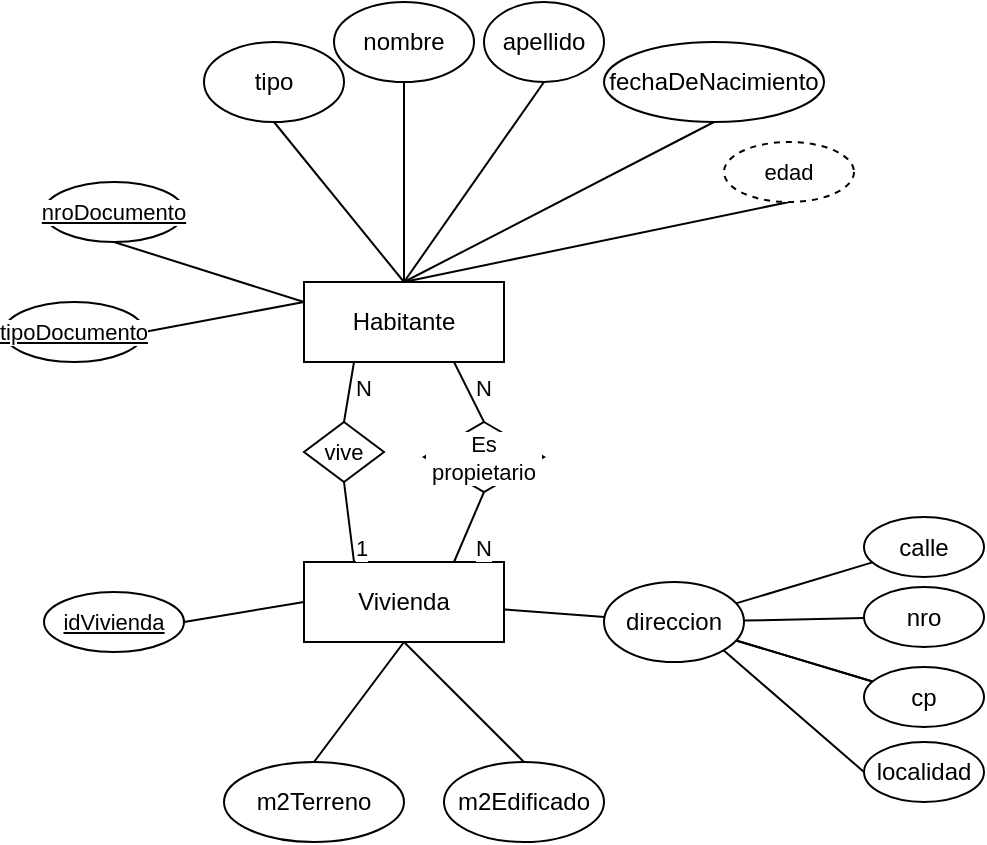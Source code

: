 <mxfile version="28.2.3">
  <diagram name="Página-1" id="cnIFtuz8EK1eXhaaNWIq">
    <mxGraphModel dx="1932" dy="473" grid="1" gridSize="10" guides="1" tooltips="1" connect="1" arrows="1" fold="1" page="1" pageScale="1" pageWidth="827" pageHeight="1169" math="0" shadow="0">
      <root>
        <mxCell id="0" />
        <mxCell id="1" parent="0" />
        <mxCell id="kZis7W0_5P2IjQaN0d2r-11" style="edgeStyle=none;shape=connector;rounded=0;orthogonalLoop=1;jettySize=auto;html=1;exitX=0.5;exitY=0;exitDx=0;exitDy=0;entryX=0.5;entryY=1;entryDx=0;entryDy=0;strokeColor=default;align=center;verticalAlign=middle;fontFamily=Helvetica;fontSize=11;fontColor=default;labelBackgroundColor=default;endArrow=none;" edge="1" parent="1" source="kZis7W0_5P2IjQaN0d2r-2" target="kZis7W0_5P2IjQaN0d2r-10">
          <mxGeometry relative="1" as="geometry" />
        </mxCell>
        <mxCell id="kZis7W0_5P2IjQaN0d2r-41" style="edgeStyle=none;shape=connector;rounded=0;orthogonalLoop=1;jettySize=auto;html=1;exitX=0.5;exitY=1;exitDx=0;exitDy=0;entryX=0.25;entryY=0;entryDx=0;entryDy=0;strokeColor=default;align=center;verticalAlign=middle;fontFamily=Helvetica;fontSize=11;fontColor=default;labelBackgroundColor=default;endArrow=none;" edge="1" parent="1" source="kZis7W0_5P2IjQaN0d2r-43" target="kZis7W0_5P2IjQaN0d2r-19">
          <mxGeometry relative="1" as="geometry" />
        </mxCell>
        <mxCell id="kZis7W0_5P2IjQaN0d2r-42" style="edgeStyle=none;shape=connector;rounded=0;orthogonalLoop=1;jettySize=auto;html=1;exitX=0.5;exitY=1;exitDx=0;exitDy=0;entryX=0.75;entryY=0;entryDx=0;entryDy=0;strokeColor=default;align=center;verticalAlign=middle;fontFamily=Helvetica;fontSize=11;fontColor=default;labelBackgroundColor=default;endArrow=none;" edge="1" parent="1" source="kZis7W0_5P2IjQaN0d2r-45" target="kZis7W0_5P2IjQaN0d2r-19">
          <mxGeometry relative="1" as="geometry" />
        </mxCell>
        <mxCell id="kZis7W0_5P2IjQaN0d2r-2" value="Habitante" style="whiteSpace=wrap;html=1;align=center;" vertex="1" parent="1">
          <mxGeometry x="110" y="180" width="100" height="40" as="geometry" />
        </mxCell>
        <mxCell id="kZis7W0_5P2IjQaN0d2r-6" style="edgeStyle=none;shape=connector;rounded=0;orthogonalLoop=1;jettySize=auto;html=1;exitX=0.5;exitY=1;exitDx=0;exitDy=0;entryX=0.5;entryY=0;entryDx=0;entryDy=0;strokeColor=default;align=center;verticalAlign=middle;fontFamily=Helvetica;fontSize=11;fontColor=default;labelBackgroundColor=default;endArrow=none;" edge="1" parent="1" source="kZis7W0_5P2IjQaN0d2r-3" target="kZis7W0_5P2IjQaN0d2r-2">
          <mxGeometry relative="1" as="geometry" />
        </mxCell>
        <mxCell id="kZis7W0_5P2IjQaN0d2r-3" value="tipo" style="ellipse;whiteSpace=wrap;html=1;align=center;" vertex="1" parent="1">
          <mxGeometry x="60" y="60" width="70" height="40" as="geometry" />
        </mxCell>
        <mxCell id="kZis7W0_5P2IjQaN0d2r-9" style="edgeStyle=none;shape=connector;rounded=0;orthogonalLoop=1;jettySize=auto;html=1;exitX=0.5;exitY=1;exitDx=0;exitDy=0;entryX=0;entryY=0.25;entryDx=0;entryDy=0;strokeColor=default;align=center;verticalAlign=middle;fontFamily=Helvetica;fontSize=11;fontColor=default;labelBackgroundColor=default;endArrow=none;" edge="1" parent="1" source="kZis7W0_5P2IjQaN0d2r-7" target="kZis7W0_5P2IjQaN0d2r-2">
          <mxGeometry relative="1" as="geometry" />
        </mxCell>
        <mxCell id="kZis7W0_5P2IjQaN0d2r-7" value="nroDocumento" style="ellipse;whiteSpace=wrap;html=1;align=center;fontStyle=4;fontFamily=Helvetica;fontSize=11;fontColor=default;labelBackgroundColor=default;" vertex="1" parent="1">
          <mxGeometry x="-20" y="130" width="70" height="30" as="geometry" />
        </mxCell>
        <mxCell id="kZis7W0_5P2IjQaN0d2r-10" value="nombre" style="ellipse;whiteSpace=wrap;html=1;align=center;" vertex="1" parent="1">
          <mxGeometry x="125" y="40" width="70" height="40" as="geometry" />
        </mxCell>
        <mxCell id="kZis7W0_5P2IjQaN0d2r-13" style="edgeStyle=none;shape=connector;rounded=0;orthogonalLoop=1;jettySize=auto;html=1;exitX=0.5;exitY=1;exitDx=0;exitDy=0;entryX=0.5;entryY=0;entryDx=0;entryDy=0;strokeColor=default;align=center;verticalAlign=middle;fontFamily=Helvetica;fontSize=11;fontColor=default;labelBackgroundColor=default;endArrow=none;" edge="1" parent="1" source="kZis7W0_5P2IjQaN0d2r-12" target="kZis7W0_5P2IjQaN0d2r-2">
          <mxGeometry relative="1" as="geometry" />
        </mxCell>
        <mxCell id="kZis7W0_5P2IjQaN0d2r-12" value="edad" style="ellipse;whiteSpace=wrap;html=1;align=center;dashed=1;fontFamily=Helvetica;fontSize=11;fontColor=default;labelBackgroundColor=default;" vertex="1" parent="1">
          <mxGeometry x="320" y="110" width="65" height="30" as="geometry" />
        </mxCell>
        <mxCell id="kZis7W0_5P2IjQaN0d2r-16" style="edgeStyle=none;shape=connector;rounded=0;orthogonalLoop=1;jettySize=auto;html=1;exitX=0.5;exitY=1;exitDx=0;exitDy=0;strokeColor=default;align=center;verticalAlign=middle;fontFamily=Helvetica;fontSize=11;fontColor=default;labelBackgroundColor=default;endArrow=none;" edge="1" parent="1" source="kZis7W0_5P2IjQaN0d2r-15">
          <mxGeometry relative="1" as="geometry">
            <mxPoint x="160" y="180" as="targetPoint" />
          </mxGeometry>
        </mxCell>
        <mxCell id="kZis7W0_5P2IjQaN0d2r-15" value="fechaDeNacimiento" style="ellipse;whiteSpace=wrap;html=1;align=center;" vertex="1" parent="1">
          <mxGeometry x="260" y="60" width="110" height="40" as="geometry" />
        </mxCell>
        <mxCell id="kZis7W0_5P2IjQaN0d2r-18" style="edgeStyle=none;shape=connector;rounded=0;orthogonalLoop=1;jettySize=auto;html=1;exitX=0.5;exitY=1;exitDx=0;exitDy=0;strokeColor=default;align=center;verticalAlign=middle;fontFamily=Helvetica;fontSize=11;fontColor=default;labelBackgroundColor=default;endArrow=none;" edge="1" parent="1" source="kZis7W0_5P2IjQaN0d2r-17">
          <mxGeometry relative="1" as="geometry">
            <mxPoint x="160" y="180" as="targetPoint" />
          </mxGeometry>
        </mxCell>
        <mxCell id="kZis7W0_5P2IjQaN0d2r-17" value="apellido" style="ellipse;whiteSpace=wrap;html=1;align=center;" vertex="1" parent="1">
          <mxGeometry x="200" y="40" width="60" height="40" as="geometry" />
        </mxCell>
        <mxCell id="kZis7W0_5P2IjQaN0d2r-38" style="edgeStyle=none;shape=connector;rounded=0;orthogonalLoop=1;jettySize=auto;html=1;exitX=0.5;exitY=1;exitDx=0;exitDy=0;entryX=0.5;entryY=0;entryDx=0;entryDy=0;strokeColor=default;align=center;verticalAlign=middle;fontFamily=Helvetica;fontSize=11;fontColor=default;labelBackgroundColor=default;endArrow=none;" edge="1" parent="1" source="kZis7W0_5P2IjQaN0d2r-19" target="kZis7W0_5P2IjQaN0d2r-37">
          <mxGeometry relative="1" as="geometry" />
        </mxCell>
        <mxCell id="kZis7W0_5P2IjQaN0d2r-19" value="Vivienda" style="whiteSpace=wrap;html=1;align=center;" vertex="1" parent="1">
          <mxGeometry x="110" y="320" width="100" height="40" as="geometry" />
        </mxCell>
        <mxCell id="kZis7W0_5P2IjQaN0d2r-23" value="" style="edgeStyle=none;shape=connector;rounded=0;orthogonalLoop=1;jettySize=auto;html=1;strokeColor=default;align=center;verticalAlign=middle;fontFamily=Helvetica;fontSize=11;fontColor=default;labelBackgroundColor=default;endArrow=none;" edge="1" parent="1" source="kZis7W0_5P2IjQaN0d2r-22" target="kZis7W0_5P2IjQaN0d2r-19">
          <mxGeometry relative="1" as="geometry" />
        </mxCell>
        <mxCell id="kZis7W0_5P2IjQaN0d2r-27" value="" style="edgeStyle=none;shape=connector;rounded=0;orthogonalLoop=1;jettySize=auto;html=1;strokeColor=default;align=center;verticalAlign=middle;fontFamily=Helvetica;fontSize=11;fontColor=default;labelBackgroundColor=default;endArrow=none;" edge="1" parent="1" source="kZis7W0_5P2IjQaN0d2r-22" target="kZis7W0_5P2IjQaN0d2r-26">
          <mxGeometry relative="1" as="geometry" />
        </mxCell>
        <mxCell id="kZis7W0_5P2IjQaN0d2r-28" value="" style="edgeStyle=none;shape=connector;rounded=0;orthogonalLoop=1;jettySize=auto;html=1;strokeColor=default;align=center;verticalAlign=middle;fontFamily=Helvetica;fontSize=11;fontColor=default;labelBackgroundColor=default;endArrow=none;" edge="1" parent="1" source="kZis7W0_5P2IjQaN0d2r-22" target="kZis7W0_5P2IjQaN0d2r-26">
          <mxGeometry relative="1" as="geometry" />
        </mxCell>
        <mxCell id="kZis7W0_5P2IjQaN0d2r-58" style="edgeStyle=none;shape=connector;rounded=0;orthogonalLoop=1;jettySize=auto;html=1;exitX=1;exitY=1;exitDx=0;exitDy=0;entryX=0;entryY=0.5;entryDx=0;entryDy=0;strokeColor=default;align=center;verticalAlign=middle;fontFamily=Helvetica;fontSize=11;fontColor=default;labelBackgroundColor=default;endArrow=none;" edge="1" parent="1" source="kZis7W0_5P2IjQaN0d2r-22" target="kZis7W0_5P2IjQaN0d2r-57">
          <mxGeometry relative="1" as="geometry" />
        </mxCell>
        <mxCell id="kZis7W0_5P2IjQaN0d2r-22" value="direccion" style="ellipse;whiteSpace=wrap;html=1;align=center;" vertex="1" parent="1">
          <mxGeometry x="260" y="330" width="70" height="40" as="geometry" />
        </mxCell>
        <mxCell id="kZis7W0_5P2IjQaN0d2r-31" value="" style="edgeStyle=none;shape=connector;rounded=0;orthogonalLoop=1;jettySize=auto;html=1;strokeColor=default;align=center;verticalAlign=middle;fontFamily=Helvetica;fontSize=11;fontColor=default;labelBackgroundColor=default;endArrow=none;" edge="1" parent="1" source="kZis7W0_5P2IjQaN0d2r-24" target="kZis7W0_5P2IjQaN0d2r-22">
          <mxGeometry relative="1" as="geometry" />
        </mxCell>
        <mxCell id="kZis7W0_5P2IjQaN0d2r-24" value="calle" style="ellipse;whiteSpace=wrap;html=1;align=center;" vertex="1" parent="1">
          <mxGeometry x="390" y="297.5" width="60" height="30" as="geometry" />
        </mxCell>
        <mxCell id="kZis7W0_5P2IjQaN0d2r-30" value="" style="edgeStyle=none;shape=connector;rounded=0;orthogonalLoop=1;jettySize=auto;html=1;strokeColor=default;align=center;verticalAlign=middle;fontFamily=Helvetica;fontSize=11;fontColor=default;labelBackgroundColor=default;endArrow=none;" edge="1" parent="1" source="kZis7W0_5P2IjQaN0d2r-25" target="kZis7W0_5P2IjQaN0d2r-22">
          <mxGeometry relative="1" as="geometry" />
        </mxCell>
        <mxCell id="kZis7W0_5P2IjQaN0d2r-25" value="nro" style="ellipse;whiteSpace=wrap;html=1;align=center;" vertex="1" parent="1">
          <mxGeometry x="390" y="332.5" width="60" height="30" as="geometry" />
        </mxCell>
        <mxCell id="kZis7W0_5P2IjQaN0d2r-26" value="cp" style="ellipse;whiteSpace=wrap;html=1;align=center;" vertex="1" parent="1">
          <mxGeometry x="390" y="372.5" width="60" height="30" as="geometry" />
        </mxCell>
        <mxCell id="kZis7W0_5P2IjQaN0d2r-34" style="edgeStyle=none;shape=connector;rounded=0;orthogonalLoop=1;jettySize=auto;html=1;exitX=0.5;exitY=0;exitDx=0;exitDy=0;entryX=0.5;entryY=1;entryDx=0;entryDy=0;strokeColor=default;align=center;verticalAlign=middle;fontFamily=Helvetica;fontSize=11;fontColor=default;labelBackgroundColor=default;endArrow=none;" edge="1" parent="1" source="kZis7W0_5P2IjQaN0d2r-33" target="kZis7W0_5P2IjQaN0d2r-19">
          <mxGeometry relative="1" as="geometry" />
        </mxCell>
        <mxCell id="kZis7W0_5P2IjQaN0d2r-33" value="m2Terreno" style="ellipse;whiteSpace=wrap;html=1;align=center;" vertex="1" parent="1">
          <mxGeometry x="70" y="420" width="90" height="40" as="geometry" />
        </mxCell>
        <mxCell id="kZis7W0_5P2IjQaN0d2r-37" value="m2Edificado" style="ellipse;whiteSpace=wrap;html=1;align=center;" vertex="1" parent="1">
          <mxGeometry x="180" y="420" width="80" height="40" as="geometry" />
        </mxCell>
        <mxCell id="kZis7W0_5P2IjQaN0d2r-39" style="edgeStyle=none;shape=connector;rounded=0;orthogonalLoop=1;jettySize=auto;html=1;exitX=0;exitY=0.5;exitDx=0;exitDy=0;strokeColor=default;align=center;verticalAlign=middle;fontFamily=Helvetica;fontSize=11;fontColor=default;labelBackgroundColor=default;endArrow=none;" edge="1" parent="1" source="kZis7W0_5P2IjQaN0d2r-37" target="kZis7W0_5P2IjQaN0d2r-37">
          <mxGeometry relative="1" as="geometry" />
        </mxCell>
        <mxCell id="kZis7W0_5P2IjQaN0d2r-46" value="" style="edgeStyle=none;shape=connector;rounded=0;orthogonalLoop=1;jettySize=auto;html=1;exitX=0.75;exitY=1;exitDx=0;exitDy=0;entryX=0.5;entryY=0;entryDx=0;entryDy=0;strokeColor=default;align=center;verticalAlign=middle;fontFamily=Helvetica;fontSize=11;fontColor=default;labelBackgroundColor=default;endArrow=none;" edge="1" parent="1" source="kZis7W0_5P2IjQaN0d2r-2" target="kZis7W0_5P2IjQaN0d2r-45">
          <mxGeometry relative="1" as="geometry">
            <mxPoint x="185" y="220" as="sourcePoint" />
            <mxPoint x="185" y="320" as="targetPoint" />
          </mxGeometry>
        </mxCell>
        <mxCell id="kZis7W0_5P2IjQaN0d2r-45" value="Es propietario" style="shape=rhombus;perimeter=rhombusPerimeter;whiteSpace=wrap;html=1;align=center;fontFamily=Helvetica;fontSize=11;fontColor=default;labelBackgroundColor=default;" vertex="1" parent="1">
          <mxGeometry x="170" y="250" width="60" height="35" as="geometry" />
        </mxCell>
        <mxCell id="kZis7W0_5P2IjQaN0d2r-47" value="" style="edgeStyle=none;shape=connector;rounded=0;orthogonalLoop=1;jettySize=auto;html=1;exitX=0.25;exitY=1;exitDx=0;exitDy=0;entryX=0.5;entryY=0;entryDx=0;entryDy=0;strokeColor=default;align=center;verticalAlign=middle;fontFamily=Helvetica;fontSize=11;fontColor=default;labelBackgroundColor=default;endArrow=none;" edge="1" parent="1" source="kZis7W0_5P2IjQaN0d2r-2" target="kZis7W0_5P2IjQaN0d2r-43">
          <mxGeometry relative="1" as="geometry">
            <mxPoint x="135" y="220" as="sourcePoint" />
            <mxPoint x="135" y="320" as="targetPoint" />
          </mxGeometry>
        </mxCell>
        <mxCell id="kZis7W0_5P2IjQaN0d2r-43" value="vive" style="shape=rhombus;perimeter=rhombusPerimeter;whiteSpace=wrap;html=1;align=center;fontFamily=Helvetica;fontSize=11;fontColor=default;labelBackgroundColor=default;" vertex="1" parent="1">
          <mxGeometry x="110" y="250" width="40" height="30" as="geometry" />
        </mxCell>
        <mxCell id="kZis7W0_5P2IjQaN0d2r-48" value="1" style="text;strokeColor=none;fillColor=none;spacingLeft=4;spacingRight=4;overflow=hidden;rotatable=0;points=[[0,0.5],[1,0.5]];portConstraint=eastwest;fontSize=11;whiteSpace=wrap;html=1;fontFamily=Helvetica;fontColor=default;labelBackgroundColor=default;" vertex="1" parent="1">
          <mxGeometry x="130" y="300" width="40" height="30" as="geometry" />
        </mxCell>
        <mxCell id="kZis7W0_5P2IjQaN0d2r-49" value="N" style="text;strokeColor=none;fillColor=none;spacingLeft=4;spacingRight=4;overflow=hidden;rotatable=0;points=[[0,0.5],[1,0.5]];portConstraint=eastwest;fontSize=11;whiteSpace=wrap;html=1;fontFamily=Helvetica;fontColor=default;labelBackgroundColor=default;" vertex="1" parent="1">
          <mxGeometry x="130" y="220" width="40" height="30" as="geometry" />
        </mxCell>
        <mxCell id="kZis7W0_5P2IjQaN0d2r-50" value="N" style="text;strokeColor=none;fillColor=none;spacingLeft=4;spacingRight=4;overflow=hidden;rotatable=0;points=[[0,0.5],[1,0.5]];portConstraint=eastwest;fontSize=11;whiteSpace=wrap;html=1;fontFamily=Helvetica;fontColor=default;labelBackgroundColor=default;" vertex="1" parent="1">
          <mxGeometry x="190" y="300" width="40" height="30" as="geometry" />
        </mxCell>
        <mxCell id="kZis7W0_5P2IjQaN0d2r-51" value="N" style="text;strokeColor=none;fillColor=none;spacingLeft=4;spacingRight=4;overflow=hidden;rotatable=0;points=[[0,0.5],[1,0.5]];portConstraint=eastwest;fontSize=11;whiteSpace=wrap;html=1;fontFamily=Helvetica;fontColor=default;labelBackgroundColor=default;" vertex="1" parent="1">
          <mxGeometry x="190" y="220" width="40" height="30" as="geometry" />
        </mxCell>
        <mxCell id="kZis7W0_5P2IjQaN0d2r-55" style="edgeStyle=none;shape=connector;rounded=0;orthogonalLoop=1;jettySize=auto;html=1;exitX=1;exitY=0.5;exitDx=0;exitDy=0;entryX=0;entryY=0.5;entryDx=0;entryDy=0;strokeColor=default;align=center;verticalAlign=middle;fontFamily=Helvetica;fontSize=11;fontColor=default;labelBackgroundColor=default;endArrow=none;" edge="1" parent="1" source="kZis7W0_5P2IjQaN0d2r-54" target="kZis7W0_5P2IjQaN0d2r-19">
          <mxGeometry relative="1" as="geometry" />
        </mxCell>
        <mxCell id="kZis7W0_5P2IjQaN0d2r-54" value="idVivienda" style="ellipse;whiteSpace=wrap;html=1;align=center;fontStyle=4;fontFamily=Helvetica;fontSize=11;fontColor=default;labelBackgroundColor=default;" vertex="1" parent="1">
          <mxGeometry x="-20" y="335" width="70" height="30" as="geometry" />
        </mxCell>
        <mxCell id="kZis7W0_5P2IjQaN0d2r-57" value="localidad" style="ellipse;whiteSpace=wrap;html=1;align=center;" vertex="1" parent="1">
          <mxGeometry x="390" y="410" width="60" height="30" as="geometry" />
        </mxCell>
        <mxCell id="kZis7W0_5P2IjQaN0d2r-60" style="edgeStyle=none;shape=connector;rounded=0;orthogonalLoop=1;jettySize=auto;html=1;exitX=1;exitY=0.5;exitDx=0;exitDy=0;entryX=0;entryY=0.25;entryDx=0;entryDy=0;strokeColor=default;align=center;verticalAlign=middle;fontFamily=Helvetica;fontSize=11;fontColor=default;labelBackgroundColor=default;endArrow=none;" edge="1" parent="1" source="kZis7W0_5P2IjQaN0d2r-59" target="kZis7W0_5P2IjQaN0d2r-2">
          <mxGeometry relative="1" as="geometry" />
        </mxCell>
        <mxCell id="kZis7W0_5P2IjQaN0d2r-59" value="tipoDocumento" style="ellipse;whiteSpace=wrap;html=1;align=center;fontStyle=4;fontFamily=Helvetica;fontSize=11;fontColor=default;labelBackgroundColor=default;" vertex="1" parent="1">
          <mxGeometry x="-40" y="190" width="70" height="30" as="geometry" />
        </mxCell>
      </root>
    </mxGraphModel>
  </diagram>
</mxfile>

